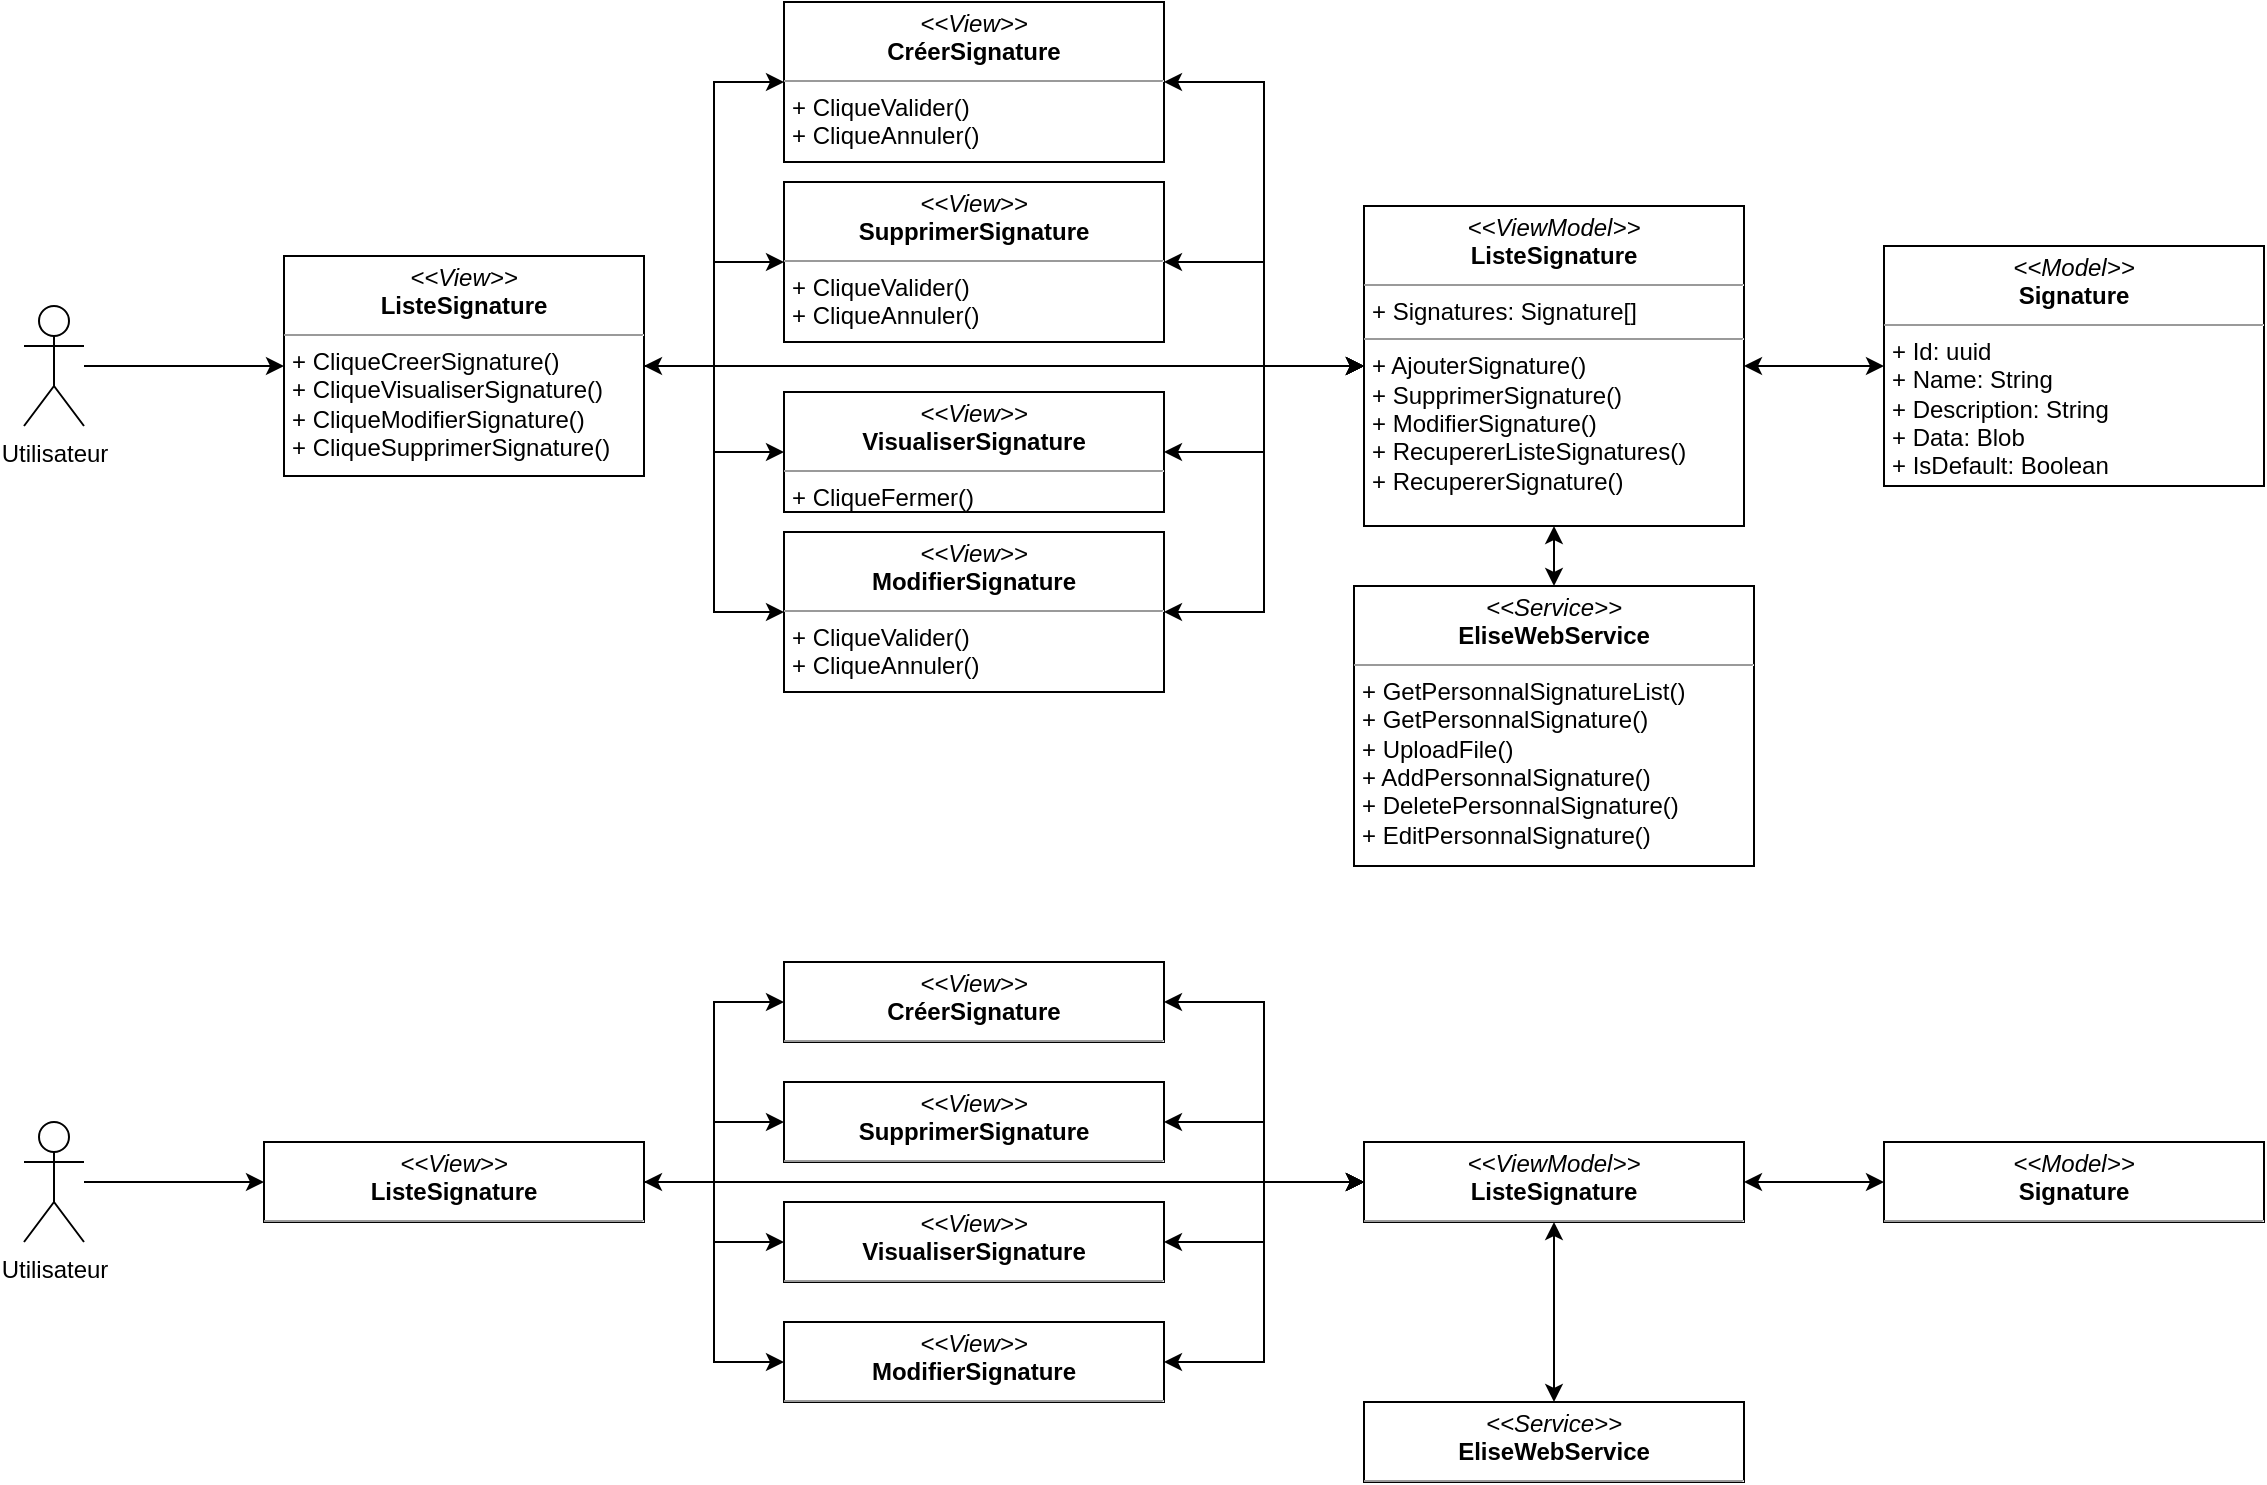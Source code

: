 <mxfile version="21.1.2" type="device">
  <diagram name="Page-1" id="XX8N3Hjwu2qXaASmYmDw">
    <mxGraphModel dx="2578" dy="1505" grid="1" gridSize="10" guides="1" tooltips="1" connect="1" arrows="1" fold="1" page="1" pageScale="1" pageWidth="827" pageHeight="1169" math="0" shadow="0">
      <root>
        <mxCell id="0" />
        <mxCell id="1" parent="0" />
        <mxCell id="HDaXmEaglMEVohmbpkP5-1" style="edgeStyle=orthogonalEdgeStyle;rounded=0;orthogonalLoop=1;jettySize=auto;html=1;entryX=0;entryY=0.5;entryDx=0;entryDy=0;" edge="1" parent="1" source="LeHRX4YH9aal0MfbFl28-1" target="LeHRX4YH9aal0MfbFl28-6">
          <mxGeometry relative="1" as="geometry" />
        </mxCell>
        <mxCell id="LeHRX4YH9aal0MfbFl28-1" value="Utilisateur" style="shape=umlActor;verticalLabelPosition=bottom;verticalAlign=top;html=1;outlineConnect=0;" parent="1" vertex="1">
          <mxGeometry x="30" y="182" width="30" height="60" as="geometry" />
        </mxCell>
        <mxCell id="LeHRX4YH9aal0MfbFl28-13" style="edgeStyle=orthogonalEdgeStyle;rounded=0;orthogonalLoop=1;jettySize=auto;html=1;entryX=0;entryY=0.5;entryDx=0;entryDy=0;" parent="1" source="LeHRX4YH9aal0MfbFl28-6" target="LeHRX4YH9aal0MfbFl28-9" edge="1">
          <mxGeometry relative="1" as="geometry" />
        </mxCell>
        <mxCell id="LeHRX4YH9aal0MfbFl28-14" style="edgeStyle=orthogonalEdgeStyle;rounded=0;orthogonalLoop=1;jettySize=auto;html=1;entryX=0;entryY=0.5;entryDx=0;entryDy=0;" parent="1" source="LeHRX4YH9aal0MfbFl28-6" target="LeHRX4YH9aal0MfbFl28-11" edge="1">
          <mxGeometry relative="1" as="geometry" />
        </mxCell>
        <mxCell id="LeHRX4YH9aal0MfbFl28-15" style="edgeStyle=orthogonalEdgeStyle;rounded=0;orthogonalLoop=1;jettySize=auto;html=1;entryX=0;entryY=0.5;entryDx=0;entryDy=0;" parent="1" source="LeHRX4YH9aal0MfbFl28-6" target="LeHRX4YH9aal0MfbFl28-12" edge="1">
          <mxGeometry relative="1" as="geometry" />
        </mxCell>
        <mxCell id="LeHRX4YH9aal0MfbFl28-16" style="edgeStyle=orthogonalEdgeStyle;rounded=0;orthogonalLoop=1;jettySize=auto;html=1;entryX=0;entryY=0.5;entryDx=0;entryDy=0;" parent="1" source="LeHRX4YH9aal0MfbFl28-6" target="LeHRX4YH9aal0MfbFl28-10" edge="1">
          <mxGeometry relative="1" as="geometry" />
        </mxCell>
        <mxCell id="LeHRX4YH9aal0MfbFl28-21" style="edgeStyle=orthogonalEdgeStyle;rounded=0;orthogonalLoop=1;jettySize=auto;html=1;entryX=0;entryY=0.5;entryDx=0;entryDy=0;startArrow=classic;startFill=1;" parent="1" source="LeHRX4YH9aal0MfbFl28-6" target="LeHRX4YH9aal0MfbFl28-7" edge="1">
          <mxGeometry relative="1" as="geometry" />
        </mxCell>
        <mxCell id="LeHRX4YH9aal0MfbFl28-6" value="&lt;p style=&quot;margin:0px;margin-top:4px;text-align:center;&quot;&gt;&lt;i&gt;&amp;lt;&amp;lt;View&amp;gt;&amp;gt;&lt;/i&gt;&lt;br&gt;&lt;b&gt;ListeSignature&lt;/b&gt;&lt;/p&gt;&lt;hr style=&quot;border-color: var(--border-color);&quot; size=&quot;1&quot;&gt;&lt;p style=&quot;border-color: var(--border-color); margin: 0px 0px 0px 4px;&quot;&gt;+ CliqueCreerSignature()&lt;/p&gt;&lt;p style=&quot;border-color: var(--border-color); margin: 0px 0px 0px 4px;&quot;&gt;+ CliqueVisualiserSignature()&lt;/p&gt;&lt;p style=&quot;border-color: var(--border-color); margin: 0px 0px 0px 4px;&quot;&gt;+ CliqueModifierSignature()&lt;/p&gt;&lt;p style=&quot;border-color: var(--border-color); margin: 0px 0px 0px 4px;&quot;&gt;+ CliqueSupprimerSignature()&lt;/p&gt;" style="verticalAlign=top;align=left;overflow=fill;fontSize=12;fontFamily=Helvetica;html=1;whiteSpace=wrap;" parent="1" vertex="1">
          <mxGeometry x="160" y="157" width="180" height="110" as="geometry" />
        </mxCell>
        <mxCell id="xuBIUqmofTH9yy_DljtM-7" style="edgeStyle=orthogonalEdgeStyle;rounded=0;orthogonalLoop=1;jettySize=auto;html=1;startArrow=classic;startFill=1;" parent="1" source="LeHRX4YH9aal0MfbFl28-7" target="LeHRX4YH9aal0MfbFl28-22" edge="1">
          <mxGeometry relative="1" as="geometry" />
        </mxCell>
        <mxCell id="LeHRX4YH9aal0MfbFl28-7" value="&lt;p style=&quot;margin:0px;margin-top:4px;text-align:center;&quot;&gt;&lt;i&gt;&amp;lt;&amp;lt;ViewModel&amp;gt;&amp;gt;&lt;/i&gt;&lt;br&gt;&lt;b&gt;ListeSignature&lt;/b&gt;&lt;/p&gt;&lt;hr size=&quot;1&quot;&gt;&lt;p style=&quot;margin:0px;margin-left:4px;&quot;&gt;+ Signatures: Signature[]&lt;br&gt;&lt;/p&gt;&lt;hr size=&quot;1&quot;&gt;&lt;p style=&quot;margin:0px;margin-left:4px;&quot;&gt;+ AjouterSignature()&lt;/p&gt;&lt;p style=&quot;margin:0px;margin-left:4px;&quot;&gt;+ SupprimerSignature()&lt;/p&gt;&lt;p style=&quot;margin:0px;margin-left:4px;&quot;&gt;+ ModifierSignature()&lt;/p&gt;&lt;p style=&quot;margin:0px;margin-left:4px;&quot;&gt;+ RecupererListeSignatures()&lt;/p&gt;&lt;p style=&quot;margin:0px;margin-left:4px;&quot;&gt;+ RecupererSignature()&lt;/p&gt;" style="verticalAlign=top;align=left;overflow=fill;fontSize=12;fontFamily=Helvetica;html=1;whiteSpace=wrap;" parent="1" vertex="1">
          <mxGeometry x="700" y="132" width="190" height="160" as="geometry" />
        </mxCell>
        <mxCell id="LeHRX4YH9aal0MfbFl28-17" style="edgeStyle=orthogonalEdgeStyle;rounded=0;orthogonalLoop=1;jettySize=auto;html=1;entryX=0;entryY=0.5;entryDx=0;entryDy=0;startArrow=classic;startFill=1;" parent="1" source="LeHRX4YH9aal0MfbFl28-9" target="LeHRX4YH9aal0MfbFl28-7" edge="1">
          <mxGeometry relative="1" as="geometry" />
        </mxCell>
        <mxCell id="LeHRX4YH9aal0MfbFl28-9" value="&lt;p style=&quot;margin:0px;margin-top:4px;text-align:center;&quot;&gt;&lt;i&gt;&amp;lt;&amp;lt;View&amp;gt;&amp;gt;&lt;/i&gt;&lt;br&gt;&lt;b&gt;CréerSignature&lt;/b&gt;&lt;/p&gt;&lt;hr size=&quot;1&quot;&gt;&lt;p style=&quot;margin:0px;margin-left:4px;&quot;&gt;&lt;/p&gt;&lt;p style=&quot;margin:0px;margin-left:4px;&quot;&gt;+ CliqueValider()&lt;/p&gt;&lt;p style=&quot;margin:0px;margin-left:4px;&quot;&gt;+ CliqueAnnuler()&lt;/p&gt;" style="verticalAlign=top;align=left;overflow=fill;fontSize=12;fontFamily=Helvetica;html=1;whiteSpace=wrap;" parent="1" vertex="1">
          <mxGeometry x="410" y="30" width="190" height="80" as="geometry" />
        </mxCell>
        <mxCell id="LeHRX4YH9aal0MfbFl28-20" style="edgeStyle=orthogonalEdgeStyle;rounded=0;orthogonalLoop=1;jettySize=auto;html=1;entryX=0;entryY=0.5;entryDx=0;entryDy=0;startArrow=classic;startFill=1;" parent="1" source="LeHRX4YH9aal0MfbFl28-10" target="LeHRX4YH9aal0MfbFl28-7" edge="1">
          <mxGeometry relative="1" as="geometry" />
        </mxCell>
        <mxCell id="LeHRX4YH9aal0MfbFl28-10" value="&lt;p style=&quot;margin:0px;margin-top:4px;text-align:center;&quot;&gt;&lt;i&gt;&amp;lt;&amp;lt;View&amp;gt;&amp;gt;&lt;/i&gt;&lt;br&gt;&lt;b&gt;ModifierSignature&lt;/b&gt;&lt;/p&gt;&lt;hr size=&quot;1&quot;&gt;&lt;p style=&quot;margin:0px;margin-left:4px;&quot;&gt;&lt;/p&gt;&lt;p style=&quot;border-color: var(--border-color); margin: 0px 0px 0px 4px;&quot;&gt;+ CliqueValider()&lt;/p&gt;&lt;p style=&quot;border-color: var(--border-color); margin: 0px 0px 0px 4px;&quot;&gt;+ CliqueAnnuler()&lt;/p&gt;" style="verticalAlign=top;align=left;overflow=fill;fontSize=12;fontFamily=Helvetica;html=1;whiteSpace=wrap;" parent="1" vertex="1">
          <mxGeometry x="410" y="295" width="190" height="80" as="geometry" />
        </mxCell>
        <mxCell id="LeHRX4YH9aal0MfbFl28-18" style="edgeStyle=orthogonalEdgeStyle;rounded=0;orthogonalLoop=1;jettySize=auto;html=1;entryX=0;entryY=0.5;entryDx=0;entryDy=0;startArrow=classic;startFill=1;" parent="1" source="LeHRX4YH9aal0MfbFl28-11" target="LeHRX4YH9aal0MfbFl28-7" edge="1">
          <mxGeometry relative="1" as="geometry" />
        </mxCell>
        <mxCell id="LeHRX4YH9aal0MfbFl28-11" value="&lt;p style=&quot;margin:0px;margin-top:4px;text-align:center;&quot;&gt;&lt;i&gt;&amp;lt;&amp;lt;View&amp;gt;&amp;gt;&lt;/i&gt;&lt;br&gt;&lt;b&gt;SupprimerSignature&lt;/b&gt;&lt;/p&gt;&lt;hr size=&quot;1&quot;&gt;&lt;p style=&quot;margin:0px;margin-left:4px;&quot;&gt;&lt;/p&gt;&lt;p style=&quot;border-color: var(--border-color); margin: 0px 0px 0px 4px;&quot;&gt;+ CliqueValider()&lt;/p&gt;&lt;p style=&quot;border-color: var(--border-color); margin: 0px 0px 0px 4px;&quot;&gt;+ CliqueAnnuler()&lt;/p&gt;" style="verticalAlign=top;align=left;overflow=fill;fontSize=12;fontFamily=Helvetica;html=1;whiteSpace=wrap;" parent="1" vertex="1">
          <mxGeometry x="410" y="120" width="190" height="80" as="geometry" />
        </mxCell>
        <mxCell id="LeHRX4YH9aal0MfbFl28-19" style="edgeStyle=orthogonalEdgeStyle;rounded=0;orthogonalLoop=1;jettySize=auto;html=1;entryX=0;entryY=0.5;entryDx=0;entryDy=0;startArrow=classic;startFill=1;" parent="1" source="LeHRX4YH9aal0MfbFl28-12" target="LeHRX4YH9aal0MfbFl28-7" edge="1">
          <mxGeometry relative="1" as="geometry" />
        </mxCell>
        <mxCell id="LeHRX4YH9aal0MfbFl28-12" value="&lt;p style=&quot;margin:0px;margin-top:4px;text-align:center;&quot;&gt;&lt;i&gt;&amp;lt;&amp;lt;View&amp;gt;&amp;gt;&lt;/i&gt;&lt;br&gt;&lt;b&gt;VisualiserSignature&lt;/b&gt;&lt;/p&gt;&lt;hr size=&quot;1&quot;&gt;&lt;p style=&quot;margin:0px;margin-left:4px;&quot;&gt;&lt;/p&gt;&lt;p style=&quot;border-color: var(--border-color); margin: 0px 0px 0px 4px;&quot;&gt;+ CliqueFermer()&lt;/p&gt;" style="verticalAlign=top;align=left;overflow=fill;fontSize=12;fontFamily=Helvetica;html=1;whiteSpace=wrap;" parent="1" vertex="1">
          <mxGeometry x="410" y="225" width="190" height="60" as="geometry" />
        </mxCell>
        <mxCell id="LeHRX4YH9aal0MfbFl28-22" value="&lt;p style=&quot;margin:0px;margin-top:4px;text-align:center;&quot;&gt;&lt;i&gt;&amp;lt;&amp;lt;Model&amp;gt;&amp;gt;&lt;/i&gt;&lt;br&gt;&lt;b&gt;Signature&lt;/b&gt;&lt;/p&gt;&lt;hr size=&quot;1&quot;&gt;&lt;p style=&quot;margin:0px;margin-left:4px;&quot;&gt;+ Id: uuid&lt;br&gt;&lt;/p&gt;&lt;p style=&quot;margin:0px;margin-left:4px;&quot;&gt;+ Name: String&lt;/p&gt;&lt;p style=&quot;margin:0px;margin-left:4px;&quot;&gt;+ Description: String&lt;/p&gt;&lt;p style=&quot;margin:0px;margin-left:4px;&quot;&gt;+ Data: Blob&lt;/p&gt;&lt;p style=&quot;margin:0px;margin-left:4px;&quot;&gt;+ IsDefault: Boolean&lt;/p&gt;" style="verticalAlign=top;align=left;overflow=fill;fontSize=12;fontFamily=Helvetica;html=1;whiteSpace=wrap;" parent="1" vertex="1">
          <mxGeometry x="960" y="152" width="190" height="120" as="geometry" />
        </mxCell>
        <mxCell id="HDaXmEaglMEVohmbpkP5-3" style="edgeStyle=orthogonalEdgeStyle;rounded=0;orthogonalLoop=1;jettySize=auto;html=1;entryX=0.5;entryY=1;entryDx=0;entryDy=0;startArrow=classic;startFill=1;" edge="1" parent="1" source="HDaXmEaglMEVohmbpkP5-2" target="LeHRX4YH9aal0MfbFl28-7">
          <mxGeometry relative="1" as="geometry" />
        </mxCell>
        <mxCell id="HDaXmEaglMEVohmbpkP5-2" value="&lt;p style=&quot;margin:0px;margin-top:4px;text-align:center;&quot;&gt;&lt;i&gt;&amp;lt;&amp;lt;Service&amp;gt;&amp;gt;&lt;/i&gt;&lt;br&gt;&lt;b&gt;EliseWebService&lt;/b&gt;&lt;/p&gt;&lt;hr size=&quot;1&quot;&gt;&lt;p style=&quot;margin:0px;margin-left:4px;&quot;&gt;&lt;/p&gt;&lt;p style=&quot;margin:0px;margin-left:4px;&quot;&gt;+ GetPersonnalSignatureList()&lt;/p&gt;&lt;p style=&quot;margin:0px;margin-left:4px;&quot;&gt;+ GetPersonnalSignature()&lt;/p&gt;&lt;p style=&quot;margin:0px;margin-left:4px;&quot;&gt;+ UploadFile()&lt;/p&gt;&lt;p style=&quot;margin:0px;margin-left:4px;&quot;&gt;+ AddPersonnalSignature()&lt;/p&gt;&lt;p style=&quot;margin:0px;margin-left:4px;&quot;&gt;+ DeletePersonnalSignature()&lt;/p&gt;&lt;p style=&quot;margin:0px;margin-left:4px;&quot;&gt;+ EditPersonnalSignature()&lt;br&gt;&lt;/p&gt;" style="verticalAlign=top;align=left;overflow=fill;fontSize=12;fontFamily=Helvetica;html=1;whiteSpace=wrap;" vertex="1" parent="1">
          <mxGeometry x="695" y="322" width="200" height="140" as="geometry" />
        </mxCell>
        <mxCell id="HDaXmEaglMEVohmbpkP5-4" style="edgeStyle=orthogonalEdgeStyle;rounded=0;orthogonalLoop=1;jettySize=auto;html=1;entryX=0;entryY=0.5;entryDx=0;entryDy=0;" edge="1" source="HDaXmEaglMEVohmbpkP5-5" target="HDaXmEaglMEVohmbpkP5-11" parent="1">
          <mxGeometry relative="1" as="geometry" />
        </mxCell>
        <mxCell id="HDaXmEaglMEVohmbpkP5-5" value="Utilisateur" style="shape=umlActor;verticalLabelPosition=bottom;verticalAlign=top;html=1;outlineConnect=0;" vertex="1" parent="1">
          <mxGeometry x="30" y="590" width="30" height="60" as="geometry" />
        </mxCell>
        <mxCell id="HDaXmEaglMEVohmbpkP5-6" style="edgeStyle=orthogonalEdgeStyle;rounded=0;orthogonalLoop=1;jettySize=auto;html=1;entryX=0;entryY=0.5;entryDx=0;entryDy=0;" edge="1" source="HDaXmEaglMEVohmbpkP5-11" target="HDaXmEaglMEVohmbpkP5-15" parent="1">
          <mxGeometry relative="1" as="geometry" />
        </mxCell>
        <mxCell id="HDaXmEaglMEVohmbpkP5-7" style="edgeStyle=orthogonalEdgeStyle;rounded=0;orthogonalLoop=1;jettySize=auto;html=1;entryX=0;entryY=0.5;entryDx=0;entryDy=0;" edge="1" source="HDaXmEaglMEVohmbpkP5-11" target="HDaXmEaglMEVohmbpkP5-19" parent="1">
          <mxGeometry relative="1" as="geometry" />
        </mxCell>
        <mxCell id="HDaXmEaglMEVohmbpkP5-8" style="edgeStyle=orthogonalEdgeStyle;rounded=0;orthogonalLoop=1;jettySize=auto;html=1;entryX=0;entryY=0.5;entryDx=0;entryDy=0;" edge="1" source="HDaXmEaglMEVohmbpkP5-11" target="HDaXmEaglMEVohmbpkP5-21" parent="1">
          <mxGeometry relative="1" as="geometry" />
        </mxCell>
        <mxCell id="HDaXmEaglMEVohmbpkP5-9" style="edgeStyle=orthogonalEdgeStyle;rounded=0;orthogonalLoop=1;jettySize=auto;html=1;entryX=0;entryY=0.5;entryDx=0;entryDy=0;" edge="1" source="HDaXmEaglMEVohmbpkP5-11" target="HDaXmEaglMEVohmbpkP5-17" parent="1">
          <mxGeometry relative="1" as="geometry" />
        </mxCell>
        <mxCell id="HDaXmEaglMEVohmbpkP5-10" style="edgeStyle=orthogonalEdgeStyle;rounded=0;orthogonalLoop=1;jettySize=auto;html=1;entryX=0;entryY=0.5;entryDx=0;entryDy=0;startArrow=classic;startFill=1;" edge="1" source="HDaXmEaglMEVohmbpkP5-11" target="HDaXmEaglMEVohmbpkP5-13" parent="1">
          <mxGeometry relative="1" as="geometry" />
        </mxCell>
        <mxCell id="HDaXmEaglMEVohmbpkP5-11" value="&lt;p style=&quot;margin:0px;margin-top:4px;text-align:center;&quot;&gt;&lt;i&gt;&amp;lt;&amp;lt;View&amp;gt;&amp;gt;&lt;/i&gt;&lt;br&gt;&lt;b&gt;ListeSignature&lt;/b&gt;&lt;/p&gt;&lt;hr size=&quot;1&quot;&gt;&lt;p style=&quot;margin:0px;margin-left:4px;&quot;&gt;&lt;/p&gt;&lt;p style=&quot;margin:0px;margin-left:4px;&quot;&gt;&lt;br&gt;&lt;/p&gt;" style="verticalAlign=top;align=left;overflow=fill;fontSize=12;fontFamily=Helvetica;html=1;whiteSpace=wrap;" vertex="1" parent="1">
          <mxGeometry x="150" y="600" width="190" height="40" as="geometry" />
        </mxCell>
        <mxCell id="HDaXmEaglMEVohmbpkP5-12" style="edgeStyle=orthogonalEdgeStyle;rounded=0;orthogonalLoop=1;jettySize=auto;html=1;startArrow=classic;startFill=1;" edge="1" source="HDaXmEaglMEVohmbpkP5-13" target="HDaXmEaglMEVohmbpkP5-22" parent="1">
          <mxGeometry relative="1" as="geometry" />
        </mxCell>
        <mxCell id="HDaXmEaglMEVohmbpkP5-13" value="&lt;p style=&quot;margin:0px;margin-top:4px;text-align:center;&quot;&gt;&lt;i&gt;&amp;lt;&amp;lt;ViewModel&amp;gt;&amp;gt;&lt;/i&gt;&lt;br&gt;&lt;b&gt;ListeSignature&lt;/b&gt;&lt;/p&gt;&lt;hr size=&quot;1&quot;&gt;&lt;p style=&quot;margin:0px;margin-left:4px;&quot;&gt;&lt;br&gt;&lt;/p&gt;" style="verticalAlign=top;align=left;overflow=fill;fontSize=12;fontFamily=Helvetica;html=1;whiteSpace=wrap;" vertex="1" parent="1">
          <mxGeometry x="700" y="600" width="190" height="40" as="geometry" />
        </mxCell>
        <mxCell id="HDaXmEaglMEVohmbpkP5-14" style="edgeStyle=orthogonalEdgeStyle;rounded=0;orthogonalLoop=1;jettySize=auto;html=1;entryX=0;entryY=0.5;entryDx=0;entryDy=0;startArrow=classic;startFill=1;" edge="1" source="HDaXmEaglMEVohmbpkP5-15" target="HDaXmEaglMEVohmbpkP5-13" parent="1">
          <mxGeometry relative="1" as="geometry" />
        </mxCell>
        <mxCell id="HDaXmEaglMEVohmbpkP5-15" value="&lt;p style=&quot;margin:0px;margin-top:4px;text-align:center;&quot;&gt;&lt;i&gt;&amp;lt;&amp;lt;View&amp;gt;&amp;gt;&lt;/i&gt;&lt;br&gt;&lt;b&gt;CréerSignature&lt;/b&gt;&lt;/p&gt;&lt;hr size=&quot;1&quot;&gt;&lt;p style=&quot;margin:0px;margin-left:4px;&quot;&gt;&lt;/p&gt;&lt;p style=&quot;margin:0px;margin-left:4px;&quot;&gt;&lt;br&gt;&lt;/p&gt;" style="verticalAlign=top;align=left;overflow=fill;fontSize=12;fontFamily=Helvetica;html=1;whiteSpace=wrap;" vertex="1" parent="1">
          <mxGeometry x="410" y="510" width="190" height="40" as="geometry" />
        </mxCell>
        <mxCell id="HDaXmEaglMEVohmbpkP5-16" style="edgeStyle=orthogonalEdgeStyle;rounded=0;orthogonalLoop=1;jettySize=auto;html=1;entryX=0;entryY=0.5;entryDx=0;entryDy=0;startArrow=classic;startFill=1;" edge="1" source="HDaXmEaglMEVohmbpkP5-17" target="HDaXmEaglMEVohmbpkP5-13" parent="1">
          <mxGeometry relative="1" as="geometry" />
        </mxCell>
        <mxCell id="HDaXmEaglMEVohmbpkP5-17" value="&lt;p style=&quot;margin:0px;margin-top:4px;text-align:center;&quot;&gt;&lt;i&gt;&amp;lt;&amp;lt;View&amp;gt;&amp;gt;&lt;/i&gt;&lt;br&gt;&lt;b&gt;ModifierSignature&lt;/b&gt;&lt;/p&gt;&lt;hr size=&quot;1&quot;&gt;&lt;p style=&quot;margin:0px;margin-left:4px;&quot;&gt;&lt;/p&gt;&lt;p style=&quot;margin:0px;margin-left:4px;&quot;&gt;&lt;br&gt;&lt;/p&gt;" style="verticalAlign=top;align=left;overflow=fill;fontSize=12;fontFamily=Helvetica;html=1;whiteSpace=wrap;" vertex="1" parent="1">
          <mxGeometry x="410" y="690" width="190" height="40" as="geometry" />
        </mxCell>
        <mxCell id="HDaXmEaglMEVohmbpkP5-18" style="edgeStyle=orthogonalEdgeStyle;rounded=0;orthogonalLoop=1;jettySize=auto;html=1;entryX=0;entryY=0.5;entryDx=0;entryDy=0;startArrow=classic;startFill=1;" edge="1" source="HDaXmEaglMEVohmbpkP5-19" target="HDaXmEaglMEVohmbpkP5-13" parent="1">
          <mxGeometry relative="1" as="geometry" />
        </mxCell>
        <mxCell id="HDaXmEaglMEVohmbpkP5-19" value="&lt;p style=&quot;margin:0px;margin-top:4px;text-align:center;&quot;&gt;&lt;i&gt;&amp;lt;&amp;lt;View&amp;gt;&amp;gt;&lt;/i&gt;&lt;br&gt;&lt;b&gt;SupprimerSignature&lt;/b&gt;&lt;/p&gt;&lt;hr size=&quot;1&quot;&gt;&lt;p style=&quot;margin:0px;margin-left:4px;&quot;&gt;&lt;/p&gt;&lt;p style=&quot;margin:0px;margin-left:4px;&quot;&gt;&lt;br&gt;&lt;/p&gt;" style="verticalAlign=top;align=left;overflow=fill;fontSize=12;fontFamily=Helvetica;html=1;whiteSpace=wrap;" vertex="1" parent="1">
          <mxGeometry x="410" y="570" width="190" height="40" as="geometry" />
        </mxCell>
        <mxCell id="HDaXmEaglMEVohmbpkP5-20" style="edgeStyle=orthogonalEdgeStyle;rounded=0;orthogonalLoop=1;jettySize=auto;html=1;entryX=0;entryY=0.5;entryDx=0;entryDy=0;startArrow=classic;startFill=1;" edge="1" source="HDaXmEaglMEVohmbpkP5-21" target="HDaXmEaglMEVohmbpkP5-13" parent="1">
          <mxGeometry relative="1" as="geometry" />
        </mxCell>
        <mxCell id="HDaXmEaglMEVohmbpkP5-21" value="&lt;p style=&quot;margin:0px;margin-top:4px;text-align:center;&quot;&gt;&lt;i&gt;&amp;lt;&amp;lt;View&amp;gt;&amp;gt;&lt;/i&gt;&lt;br&gt;&lt;b&gt;VisualiserSignature&lt;/b&gt;&lt;/p&gt;&lt;hr size=&quot;1&quot;&gt;&lt;p style=&quot;margin:0px;margin-left:4px;&quot;&gt;&lt;/p&gt;&lt;p style=&quot;margin:0px;margin-left:4px;&quot;&gt;&lt;br&gt;&lt;/p&gt;" style="verticalAlign=top;align=left;overflow=fill;fontSize=12;fontFamily=Helvetica;html=1;whiteSpace=wrap;" vertex="1" parent="1">
          <mxGeometry x="410" y="630" width="190" height="40" as="geometry" />
        </mxCell>
        <mxCell id="HDaXmEaglMEVohmbpkP5-22" value="&lt;p style=&quot;margin:0px;margin-top:4px;text-align:center;&quot;&gt;&lt;i&gt;&amp;lt;&amp;lt;Model&amp;gt;&amp;gt;&lt;/i&gt;&lt;br&gt;&lt;b&gt;Signature&lt;/b&gt;&lt;/p&gt;&lt;hr size=&quot;1&quot;&gt;&lt;p style=&quot;margin:0px;margin-left:4px;&quot;&gt;&lt;br&gt;&lt;/p&gt;" style="verticalAlign=top;align=left;overflow=fill;fontSize=12;fontFamily=Helvetica;html=1;whiteSpace=wrap;" vertex="1" parent="1">
          <mxGeometry x="960" y="600" width="190" height="40" as="geometry" />
        </mxCell>
        <mxCell id="HDaXmEaglMEVohmbpkP5-23" style="edgeStyle=orthogonalEdgeStyle;rounded=0;orthogonalLoop=1;jettySize=auto;html=1;entryX=0.5;entryY=1;entryDx=0;entryDy=0;startArrow=classic;startFill=1;" edge="1" source="HDaXmEaglMEVohmbpkP5-24" target="HDaXmEaglMEVohmbpkP5-13" parent="1">
          <mxGeometry relative="1" as="geometry" />
        </mxCell>
        <mxCell id="HDaXmEaglMEVohmbpkP5-24" value="&lt;p style=&quot;margin:0px;margin-top:4px;text-align:center;&quot;&gt;&lt;i&gt;&amp;lt;&amp;lt;Service&amp;gt;&amp;gt;&lt;/i&gt;&lt;br&gt;&lt;b&gt;EliseWebService&lt;/b&gt;&lt;/p&gt;&lt;hr size=&quot;1&quot;&gt;&lt;p style=&quot;margin:0px;margin-left:4px;&quot;&gt;&lt;/p&gt;&lt;p style=&quot;margin:0px;margin-left:4px;&quot;&gt;&lt;br&gt;&lt;/p&gt;" style="verticalAlign=top;align=left;overflow=fill;fontSize=12;fontFamily=Helvetica;html=1;whiteSpace=wrap;" vertex="1" parent="1">
          <mxGeometry x="700" y="730" width="190" height="40" as="geometry" />
        </mxCell>
      </root>
    </mxGraphModel>
  </diagram>
</mxfile>
